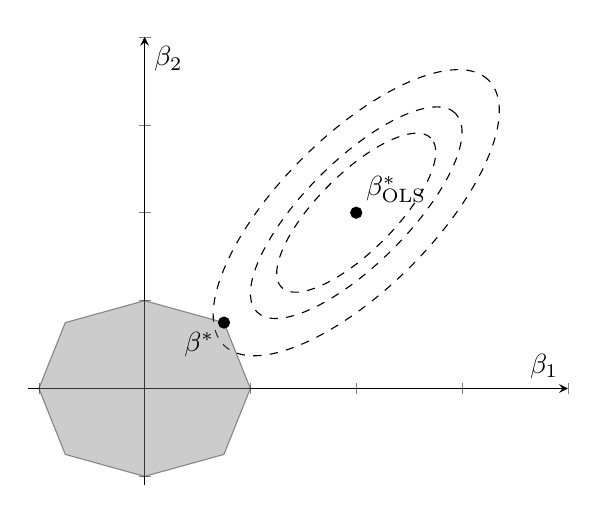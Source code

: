 \begin{tikzpicture}
\begin{axis}[
    xlabel = \(\beta_1\),
    ylabel = \(\beta_2\),
    ymin = -1.1,
    ymax = 4,
    xmin = -1.1,
    xmax = 4,
    axis lines = center,
    yticklabels={,,},
    xticklabels={,,}
]

\draw[dashed, rotate around={45:(2,2)}] (2,2) ellipse (1.77 and 0.87);
\draw[dashed, rotate around={45:(2,2)}] (2,2) ellipse (1.327 and 0.587);
\draw[dashed, rotate around={45:(2,2)}] (2,2) ellipse (0.998 and 0.440);

\addplot[fill = gray, opacity = 0.4]
    coordinates {
    	(-1,0)
    	(-0.75, 0.75)
    	(0,1)
    	(0.75,0.75)
    	(1,0)
    	(0.75,-0.75)
    	(0,-1)
    	(-0.75,-0.75)
    	(-1,0)
    };
\addplot [only marks, mark=*] coordinates {(2,2)};
\node [above right,black] at (2,2) {\(\beta^*_\text{OLS}\)};

\addplot [only marks, mark=*] coordinates { (0.75,0.75) };
\node [below left] at (0.75,0.75) {$\beta^*$};
\end{axis}
\end{tikzpicture}
